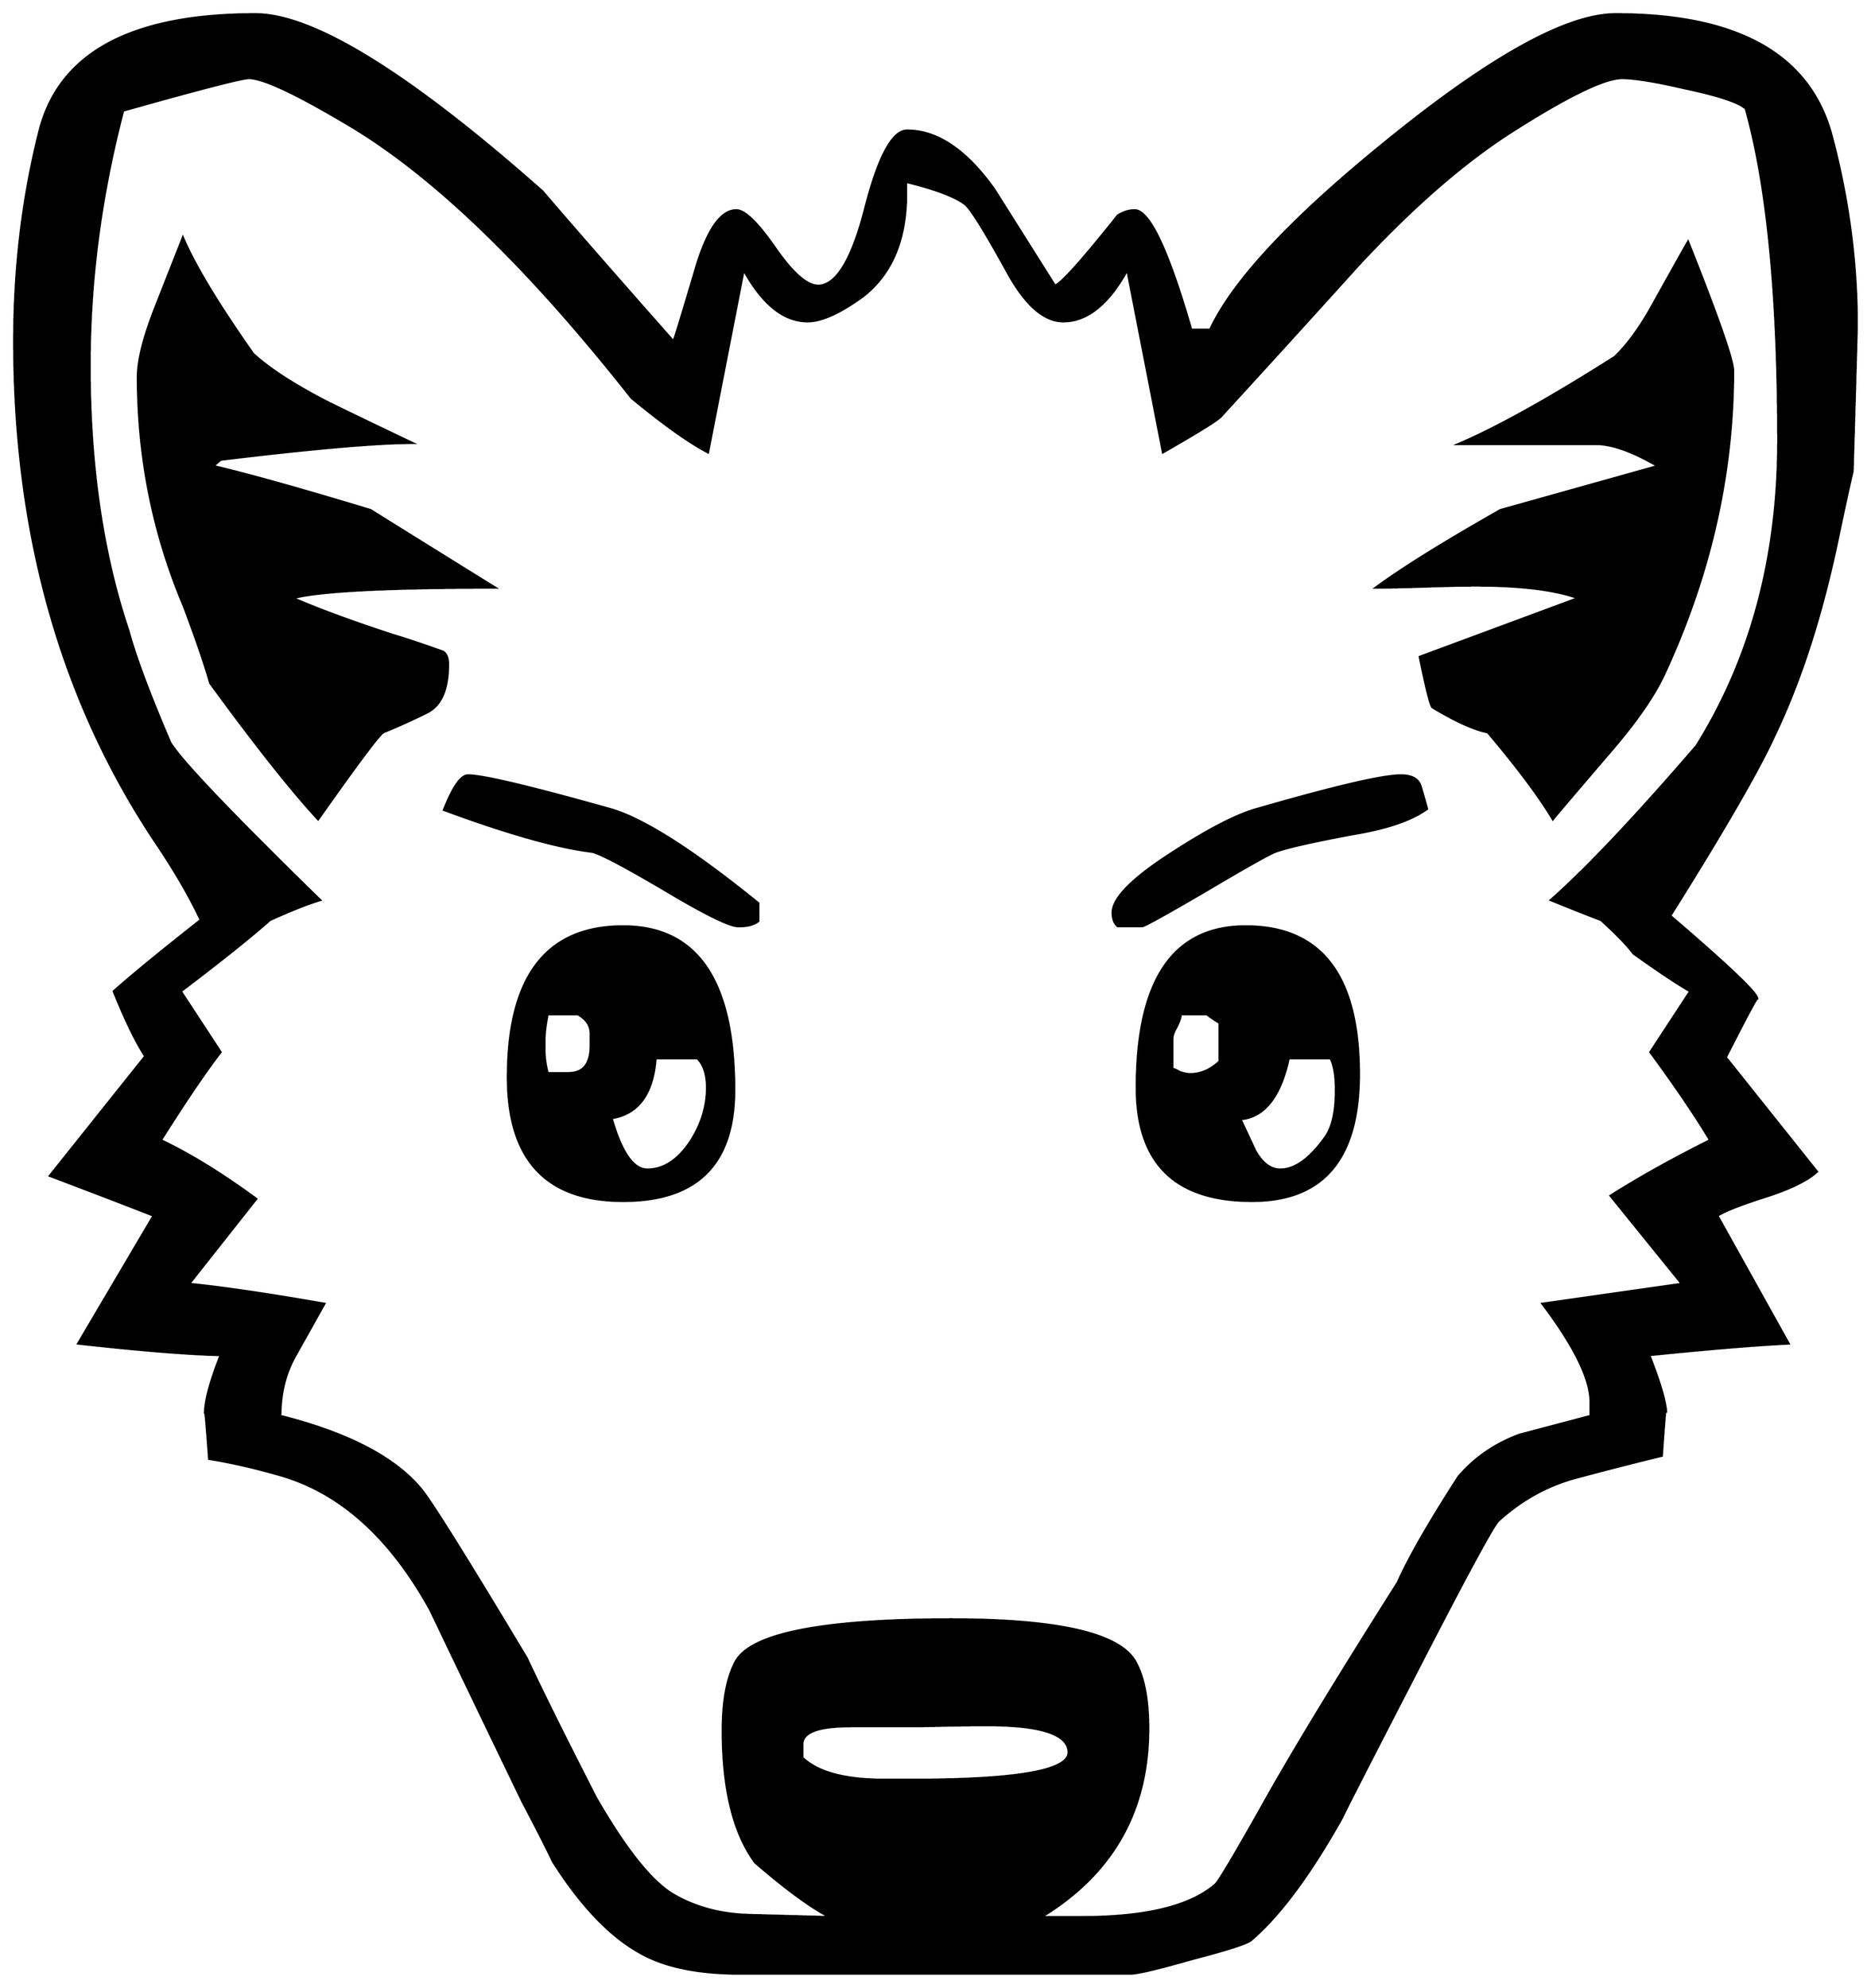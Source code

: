 


\begin{tikzpicture}[y=0.80pt, x=0.80pt, yscale=-1.0, xscale=1.0, inner sep=0pt, outer sep=0pt]
\begin{scope}[shift={(100.0,1711.0)},nonzero rule]
  \path[draw=.,fill=.,line width=1.600pt] (1840.0,-1226.0) ..
    controls (1840.0,-1222.0) and (1838.667,-1175.333) ..
    (1836.0,-1086.0) .. controls (1832.667,-1072.0) and
    (1828.0,-1050.667) .. (1822.0,-1022.0) .. controls
    (1806.667,-948.667) and (1786.333,-885.667) .. (1761.0,-833.0) ..
    controls (1745.667,-799.667) and (1712.667,-742.667) ..
    (1662.0,-662.0) .. controls (1717.333,-614.667) and
    (1745.0,-588.333) .. (1745.0,-583.0) .. controls
    (1745.0,-585.0) and (1735.0,-566.333) .. (1715.0,-527.0) --
    (1802.0,-418.0) .. controls (1793.333,-410.0) and
    (1778.0,-402.333) .. (1756.0,-395.0) .. controls
    (1730.667,-387.0) and (1714.333,-380.667) .. (1707.0,-376.0) --
    (1775.0,-254.0) .. controls (1745.667,-252.667) and
    (1701.333,-249.0) .. (1642.0,-243.0) .. controls
    (1652.667,-215.667) and (1658.0,-197.333) .. (1658.0,-188.0) ..
    controls (1658.0,-200.0) and (1656.667,-186.333) ..
    (1654.0,-147.0) .. controls (1626.667,-140.333) and
    (1599.333,-133.333) .. (1572.0,-126.0) .. controls
    (1544.667,-118.667) and (1520.0,-105.0) .. (1498.0,-85.0) ..
    controls (1492.667,-79.667) and (1465.667,-29.667) .. (1417.0,65.0)
    .. controls (1374.333,147.667) and (1351.667,192.0) ..
    (1349.0,198.0) .. controls (1318.333,252.667) and (1289.333,291.667)
    .. (1262.0,315.0) .. controls (1258.0,318.333) and
    (1239.333,324.333) .. (1206.0,333.0) .. controls (1173.333,342.333)
    and (1153.667,347.0) .. (1147.0,347.0) -- (775.0,347.0) ..
    controls (734.333,347.0) and (702.333,340.333) .. (679.0,327.0) ..
    controls (650.333,311.0) and (622.667,282.0) .. (596.0,240.0) ..
    controls (590.0,227.333) and (580.333,208.333) .. (567.0,183.0) ..
    controls (537.667,122.333) and (508.333,61.333) .. (479.0,0.0) ..
    controls (440.333,-70.0) and (392.0,-113.0) .. (334.0,-129.0)
    .. controls (310.667,-135.667) and (288.667,-140.667) ..
    (268.0,-144.0) .. controls (265.333,-180.667) and (264.0,-195.0)
    .. (264.0,-187.0) .. controls (264.0,-199.0) and
    (269.0,-217.667) .. (279.0,-243.0) .. controls (248.333,-243.667)
    and (203.0,-247.333) .. (143.0,-254.0) -- (215.0,-376.0) ..
    controls (193.0,-384.667) and (160.0,-397.333) .. (116.0,-414.0)
    -- (207.0,-528.0) .. controls (197.667,-542.667) and
    (187.667,-563.333) .. (177.0,-590.0) .. controls (195.0,-606.0)
    and (222.667,-628.667) .. (260.0,-658.0) .. controls
    (249.333,-680.667) and (235.0,-705.333) .. (217.0,-732.0) ..
    controls (127.0,-866.667) and (82.0,-1026.0) .. (82.0,-1210.0)
    .. controls (82.0,-1280.0) and (90.0,-1346.667) ..
    (106.0,-1410.0) .. controls (124.667,-1484.667) and
    (193.333,-1522.0) .. (312.0,-1522.0) .. controls
    (367.333,-1522.0) and (458.667,-1465.667) .. (586.0,-1353.0) ..
    controls (613.333,-1321.0) and (655.0,-1273.333) ..
    (711.0,-1210.0) .. controls (711.667,-1210.667) and
    (718.333,-1232.333) .. (731.0,-1275.0) .. controls
    (742.333,-1315.0) and (755.667,-1335.0) .. (771.0,-1335.0) ..
    controls (779.0,-1335.0) and (791.333,-1323.0) ..
    (808.0,-1299.0) .. controls (824.667,-1275.0) and
    (838.333,-1263.0) .. (849.0,-1263.0) .. controls
    (866.333,-1263.0) and (881.333,-1287.667) .. (894.0,-1337.0) ..
    controls (906.667,-1386.333) and (920.0,-1411.0) ..
    (934.0,-1411.0) .. controls (962.667,-1411.0) and
    (990.333,-1392.333) .. (1017.0,-1355.0) .. controls
    (1036.333,-1324.333) and (1055.667,-1293.667) .. (1075.0,-1263.0) ..
    controls (1081.0,-1265.0) and (1101.0,-1287.333) ..
    (1135.0,-1330.0) .. controls (1140.333,-1333.333) and
    (1145.667,-1335.0) .. (1151.0,-1335.0) .. controls
    (1165.0,-1335.0) and (1183.0,-1297.0) .. (1205.0,-1221.0) --
    (1223.0,-1221.0) .. controls (1245.0,-1268.333) and
    (1302.333,-1329.333) .. (1395.0,-1404.0) .. controls
    (1492.333,-1482.667) and (1564.0,-1522.0) .. (1610.0,-1522.0) ..
    controls (1726.667,-1522.0) and (1795.333,-1483.333) ..
    (1816.0,-1406.0) .. controls (1832.0,-1346.0) and
    (1840.0,-1286.0) .. (1840.0,-1226.0) --
    cycle(1765.0,-1115.0) .. controls (1765.0,-1253.0) and
    (1754.667,-1358.667) .. (1734.0,-1432.0) .. controls
    (1727.333,-1438.0) and (1708.333,-1444.333) .. (1677.0,-1451.0) ..
    controls (1648.333,-1457.667) and (1628.0,-1461.0) ..
    (1616.0,-1461.0) .. controls (1599.333,-1461.0) and
    (1564.333,-1444.0) .. (1511.0,-1410.0) .. controls
    (1465.0,-1380.667) and (1416.0,-1338.0) .. (1364.0,-1282.0) ..
    controls (1320.667,-1234.0) and (1277.0,-1186.0) ..
    (1233.0,-1138.0) .. controls (1229.0,-1134.0) and
    (1210.667,-1122.667) .. (1178.0,-1104.0) -- (1144.0,-1278.0) ..
    controls (1126.0,-1245.333) and (1105.667,-1229.0) ..
    (1083.0,-1229.0) .. controls (1064.333,-1229.0) and
    (1046.333,-1245.0) .. (1029.0,-1277.0) .. controls
    (1007.667,-1315.667) and (994.333,-1337.0) .. (989.0,-1341.0) ..
    controls (979.0,-1348.333) and (960.333,-1355.333) ..
    (933.0,-1362.0) -- (933.0,-1354.0) .. controls
    (933.667,-1308.667) and (920.0,-1275.0) .. (892.0,-1253.0) ..
    controls (870.0,-1237.0) and (852.333,-1229.0) ..
    (839.0,-1229.0) .. controls (816.333,-1229.0) and
    (796.0,-1245.333) .. (778.0,-1278.0) -- (744.0,-1104.0) ..
    controls (726.0,-1113.333) and (701.667,-1130.667) ..
    (671.0,-1156.0) .. controls (571.667,-1282.0) and
    (481.333,-1369.0) .. (400.0,-1417.0) .. controls
    (350.667,-1446.333) and (319.333,-1461.0) .. (306.0,-1461.0) ..
    controls (299.333,-1461.0) and (259.333,-1450.667) ..
    (186.0,-1430.0) .. controls (164.667,-1348.667) and
    (154.0,-1267.667) .. (154.0,-1187.0) .. controls
    (154.0,-1091.667) and (166.333,-1007.333) .. (191.0,-934.0) ..
    controls (197.667,-909.333) and (211.0,-873.667) .. (231.0,-827.0)
    .. controls (241.667,-809.667) and (289.333,-759.667) ..
    (374.0,-677.0) .. controls (362.667,-673.667) and (346.667,-667.333)
    .. (326.0,-658.0) .. controls (308.0,-642.0) and
    (279.667,-619.333) .. (241.0,-590.0) -- (279.0,-532.0) ..
    controls (265.0,-514.0) and (246.0,-486.0) .. (222.0,-448.0)
    .. controls (250.0,-434.667) and (280.333,-416.0) ..
    (313.0,-392.0) -- (249.0,-311.0) .. controls (281.667,-307.667)
    and (324.667,-301.333) .. (378.0,-292.0) .. controls
    (368.667,-275.333) and (359.333,-258.667) .. (350.0,-242.0) ..
    controls (340.667,-225.333) and (336.0,-206.333) .. (336.0,-185.0)
    .. controls (402.0,-168.333) and (447.333,-144.333) ..
    (472.0,-113.0) .. controls (484.0,-97.0) and (517.0,-44.0)
    .. (571.0,46.0) .. controls (585.0,76.0) and (607.0,120.333)
    .. (637.0,179.0) .. controls (665.0,227.667) and (689.333,258.333)
    .. (710.0,271.0) .. controls (731.333,283.667) and (756.0,290.333)
    .. (784.0,291.0) .. controls (809.333,291.667) and (834.667,292.333)
    .. (860.0,293.0) .. controls (842.0,283.667) and (818.333,266.333)
    .. (789.0,241.0) .. controls (768.333,213.0) and (758.0,171.0)
    .. (758.0,115.0) .. controls (758.0,87.0) and (762.0,65.333)
    .. (770.0,50.0) .. controls (784.0,22.667) and (852.667,9.0) ..
    (976.0,9.0) .. controls (1078.667,9.0) and (1137.333,22.667) ..
    (1152.0,50.0) .. controls (1160.0,64.667) and (1164.0,85.667) ..
    (1164.0,113.0) .. controls (1164.0,191.667) and (1130.0,251.667)
    .. (1062.0,293.0) -- (1101.0,293.0) .. controls
    (1161.667,293.0) and (1204.0,282.667) .. (1228.0,262.0) ..
    controls (1230.667,260.0) and (1245.0,236.0) .. (1271.0,190.0)
    .. controls (1298.333,140.667) and (1342.0,68.667) ..
    (1402.0,-26.0) .. controls (1412.667,-50.0) and (1432.0,-83.667)
    .. (1460.0,-127.0) .. controls (1475.333,-145.0) and
    (1494.667,-158.333) .. (1518.0,-167.0) .. controls
    (1540.667,-173.0) and (1563.333,-179.0) .. (1586.0,-185.0) --
    (1586.0,-198.0) .. controls (1586.0,-220.0) and
    (1570.667,-251.333) .. (1540.0,-292.0) -- (1673.0,-311.0) --
    (1605.0,-395.0) .. controls (1632.333,-412.333) and
    (1664.0,-430.0) .. (1700.0,-448.0) .. controls
    (1686.0,-471.333) and (1667.0,-499.333) .. (1643.0,-532.0) --
    (1681.0,-590.0) .. controls (1668.333,-597.333) and
    (1650.333,-609.333) .. (1627.0,-626.0) .. controls
    (1621.0,-634.0) and (1610.667,-644.667) .. (1596.0,-658.0) ..
    controls (1585.333,-662.0) and (1569.333,-668.333) ..
    (1548.0,-677.0) .. controls (1582.0,-707.0) and
    (1628.333,-756.0) .. (1687.0,-824.0) .. controls
    (1739.0,-907.333) and (1765.0,-1004.333) .. (1765.0,-1115.0) --
    cycle(1088.0,136.0) .. controls (1088.0,118.667) and
    (1062.0,110.0) .. (1010.0,110.0) .. controls (995.333,110.0)
    and (973.667,110.333) .. (945.0,111.0) .. controls (916.333,111.0)
    and (894.667,111.0) .. (880.0,111.0) .. controls (849.333,111.0)
    and (834.0,116.667) .. (834.0,128.0) -- (834.0,141.0) ..
    controls (848.667,155.0) and (874.667,162.0) .. (912.0,162.0) --
    (939.0,162.0) .. controls (1038.333,162.0) and (1088.0,153.333)
    .. (1088.0,136.0) -- cycle(1722.0,-1182.0) .. controls
    (1722.0,-1083.333) and (1700.0,-986.667) .. (1656.0,-892.0) ..
    controls (1646.667,-872.0) and (1630.333,-848.333) ..
    (1607.0,-821.0) .. controls (1571.0,-779.0) and
    (1552.0,-756.667) .. (1550.0,-754.0) .. controls
    (1537.333,-775.333) and (1516.667,-803.0) .. (1488.0,-837.0) ..
    controls (1474.667,-839.667) and (1457.0,-847.667) ..
    (1435.0,-861.0) .. controls (1433.0,-863.667) and
    (1429.0,-879.667) .. (1423.0,-909.0) -- (1574.0,-965.0) ..
    controls (1552.0,-973.0) and (1519.333,-977.0) ..
    (1476.0,-977.0) .. controls (1465.333,-977.0) and
    (1449.333,-976.667) .. (1428.0,-976.0) .. controls
    (1406.667,-975.333) and (1391.0,-975.0) .. (1381.0,-975.0) ..
    controls (1406.333,-993.667) and (1446.0,-1018.333) ..
    (1500.0,-1049.0) .. controls (1533.333,-1058.333) and
    (1583.333,-1072.333) .. (1650.0,-1091.0) .. controls
    (1626.0,-1105.0) and (1606.333,-1112.0) .. (1591.0,-1112.0) --
    (1460.0,-1112.0) .. controls (1497.333,-1128.0) and
    (1547.0,-1155.667) .. (1609.0,-1195.0) .. controls
    (1621.667,-1207.0) and (1634.333,-1224.667) .. (1647.0,-1248.0) ..
    controls (1666.333,-1282.667) and (1677.0,-1301.667) ..
    (1679.0,-1305.0) .. controls (1707.667,-1233.0) and
    (1722.0,-1192.0) .. (1722.0,-1182.0) -- cycle(1430.0,-764.0)
    .. controls (1415.333,-753.333) and (1392.0,-745.333) ..
    (1360.0,-740.0) .. controls (1320.667,-732.667) and
    (1295.667,-727.0) .. (1285.0,-723.0) .. controls
    (1278.333,-720.333) and (1255.333,-707.333) .. (1216.0,-684.0) ..
    controls (1179.333,-662.667) and (1160.0,-652.0) ..
    (1158.0,-652.0) -- (1135.0,-652.0) .. controls
    (1131.667,-654.667) and (1130.0,-659.0) .. (1130.0,-665.0) ..
    controls (1130.0,-679.0) and (1149.333,-698.333) ..
    (1188.0,-723.0) .. controls (1222.0,-745.0) and
    (1248.667,-758.667) .. (1268.0,-764.0) .. controls
    (1342.0,-785.333) and (1387.667,-796.0) .. (1405.0,-796.0) ..
    controls (1415.667,-796.0) and (1422.0,-792.333) ..
    (1424.0,-785.0) .. controls (1426.0,-778.333) and
    (1428.0,-771.333) .. (1430.0,-764.0) -- cycle(1365.0,-511.0)
    .. controls (1365.0,-430.333) and (1331.0,-390.0) ..
    (1263.0,-390.0) .. controls (1189.667,-390.0) and
    (1153.0,-426.0) .. (1153.0,-498.0) .. controls
    (1153.0,-600.667) and (1187.667,-652.0) .. (1257.0,-652.0) ..
    controls (1329.0,-652.0) and (1365.0,-605.0) ..
    (1365.0,-511.0) -- cycle(541.0,-975.0) .. controls
    (437.0,-975.0) and (372.667,-971.667) .. (348.0,-965.0) ..
    controls (372.667,-954.333) and (404.333,-942.667) .. (443.0,-930.0)
    .. controls (454.333,-926.667) and (470.333,-921.333) ..
    (491.0,-914.0) .. controls (494.333,-912.0) and (496.0,-908.0)
    .. (496.0,-902.0) .. controls (496.0,-878.0) and
    (489.333,-862.667) .. (476.0,-856.0) .. controls (462.667,-849.333)
    and (448.667,-843.0) .. (434.0,-837.0) .. controls
    (429.333,-833.667) and (408.667,-806.0) .. (372.0,-754.0) ..
    controls (346.667,-781.333) and (312.333,-824.667) .. (269.0,-884.0)
    .. controls (264.333,-900.667) and (256.0,-925.0) ..
    (244.0,-957.0) .. controls (214.667,-1026.333) and
    (200.0,-1099.333) .. (200.0,-1176.0) .. controls
    (200.0,-1192.0) and (205.667,-1214.333) .. (217.0,-1243.0) ..
    controls (225.667,-1265.0) and (234.333,-1287.0) ..
    (243.0,-1309.0) .. controls (254.333,-1282.333) and
    (276.667,-1245.333) .. (310.0,-1198.0) .. controls
    (326.0,-1183.333) and (350.333,-1167.667) .. (383.0,-1151.0) ..
    controls (409.0,-1138.333) and (435.333,-1125.667) ..
    (462.0,-1113.0) .. controls (428.0,-1113.0) and
    (367.0,-1107.667) .. (279.0,-1097.0) -- (272.0,-1091.0) ..
    controls (306.0,-1083.0) and (356.0,-1069.0) ..
    (422.0,-1049.0) .. controls (448.667,-1032.333) and
    (488.333,-1007.667) .. (541.0,-975.0) -- cycle(792.0,-657.0) ..
    controls (788.0,-653.667) and (781.667,-652.0) .. (773.0,-652.0)
    .. controls (765.0,-652.0) and (743.0,-662.667) ..
    (707.0,-684.0) .. controls (667.667,-707.333) and (643.333,-720.333)
    .. (634.0,-723.0) .. controls (600.667,-727.0) and
    (553.333,-740.333) .. (492.0,-763.0) .. controls (500.667,-785.0)
    and (508.333,-796.0) .. (515.0,-796.0) .. controls
    (529.0,-796.0) and (574.0,-785.333) .. (650.0,-764.0) ..
    controls (681.333,-755.333) and (728.667,-725.333) .. (792.0,-674.0)
    -- (792.0,-657.0) -- cycle(769.0,-496.0) .. controls
    (769.0,-425.333) and (733.667,-390.0) .. (663.0,-390.0) ..
    controls (589.667,-390.0) and (553.0,-429.333) .. (553.0,-508.0)
    .. controls (553.0,-604.0) and (589.667,-652.0) ..
    (663.0,-652.0) .. controls (733.667,-652.0) and (769.0,-600.0)
    .. (769.0,-496.0) -- cycle(1343.0,-496.0) .. controls
    (1343.0,-509.333) and (1341.333,-519.333) .. (1338.0,-526.0) --
    (1298.0,-526.0) .. controls (1290.0,-489.333) and
    (1274.667,-470.0) .. (1252.0,-468.0) .. controls
    (1256.667,-458.0) and (1261.333,-448.0) .. (1266.0,-438.0) ..
    controls (1272.667,-426.0) and (1280.667,-420.0) ..
    (1290.0,-420.0) .. controls (1304.0,-420.0) and
    (1318.333,-430.333) .. (1333.0,-451.0) .. controls
    (1339.667,-460.333) and (1343.0,-475.333) .. (1343.0,-496.0) --
    cycle(1232.0,-523.0) -- (1232.0,-560.0) .. controls
    (1229.333,-561.333) and (1225.333,-564.0) .. (1220.0,-568.0) --
    (1195.0,-568.0) .. controls (1195.0,-565.333) and
    (1193.667,-561.333) .. (1191.0,-556.0) .. controls
    (1188.333,-551.333) and (1187.0,-547.667) .. (1187.0,-545.0) --
    (1187.0,-516.0) .. controls (1188.333,-516.0) and
    (1190.667,-515.0) .. (1194.0,-513.0) .. controls
    (1198.0,-511.667) and (1201.333,-511.0) .. (1204.0,-511.0) ..
    controls (1214.0,-511.0) and (1223.333,-515.0) ..
    (1232.0,-523.0) -- cycle(743.0,-498.0) .. controls
    (743.0,-510.667) and (740.0,-520.0) .. (734.0,-526.0) --
    (694.0,-526.0) .. controls (691.333,-492.0) and (677.333,-473.0)
    .. (652.0,-469.0) .. controls (661.333,-436.333) and
    (672.667,-420.0) .. (686.0,-420.0) .. controls (702.0,-420.0)
    and (716.0,-429.333) .. (728.0,-448.0) .. controls
    (738.0,-464.0) and (743.0,-480.667) .. (743.0,-498.0) --
    cycle(632.0,-538.0) -- (632.0,-550.0) .. controls
    (632.0,-557.333) and (628.0,-563.333) .. (620.0,-568.0) --
    (591.0,-568.0) .. controls (589.0,-558.0) and (588.0,-550.0)
    .. (588.0,-544.0) -- (588.0,-533.0) .. controls
    (588.0,-527.0) and (589.0,-520.0) .. (591.0,-512.0) --
    (611.0,-512.0) .. controls (625.0,-512.0) and (632.0,-520.667)
    .. (632.0,-538.0) -- cycle;
\end{scope}

\end{tikzpicture}

